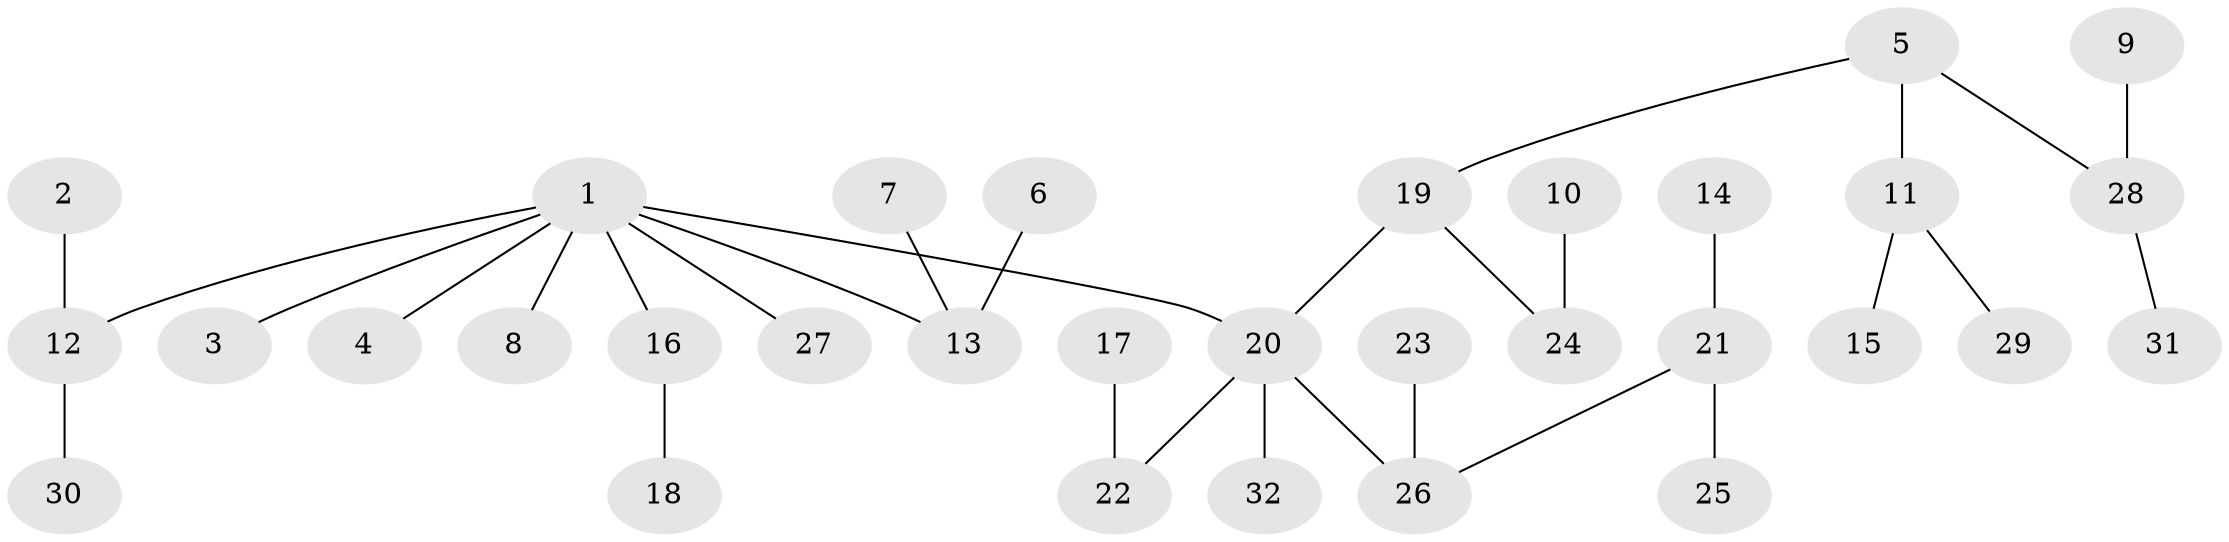 // original degree distribution, {5: 0.015873015873015872, 6: 0.015873015873015872, 7: 0.015873015873015872, 3: 0.1111111111111111, 1: 0.5238095238095238, 2: 0.2222222222222222, 4: 0.09523809523809523}
// Generated by graph-tools (version 1.1) at 2025/26/03/09/25 03:26:33]
// undirected, 32 vertices, 31 edges
graph export_dot {
graph [start="1"]
  node [color=gray90,style=filled];
  1;
  2;
  3;
  4;
  5;
  6;
  7;
  8;
  9;
  10;
  11;
  12;
  13;
  14;
  15;
  16;
  17;
  18;
  19;
  20;
  21;
  22;
  23;
  24;
  25;
  26;
  27;
  28;
  29;
  30;
  31;
  32;
  1 -- 3 [weight=1.0];
  1 -- 4 [weight=1.0];
  1 -- 8 [weight=1.0];
  1 -- 12 [weight=1.0];
  1 -- 13 [weight=1.0];
  1 -- 16 [weight=1.0];
  1 -- 20 [weight=1.0];
  1 -- 27 [weight=1.0];
  2 -- 12 [weight=1.0];
  5 -- 11 [weight=1.0];
  5 -- 19 [weight=1.0];
  5 -- 28 [weight=1.0];
  6 -- 13 [weight=1.0];
  7 -- 13 [weight=1.0];
  9 -- 28 [weight=1.0];
  10 -- 24 [weight=1.0];
  11 -- 15 [weight=1.0];
  11 -- 29 [weight=1.0];
  12 -- 30 [weight=1.0];
  14 -- 21 [weight=1.0];
  16 -- 18 [weight=1.0];
  17 -- 22 [weight=1.0];
  19 -- 20 [weight=1.0];
  19 -- 24 [weight=1.0];
  20 -- 22 [weight=1.0];
  20 -- 26 [weight=1.0];
  20 -- 32 [weight=1.0];
  21 -- 25 [weight=1.0];
  21 -- 26 [weight=1.0];
  23 -- 26 [weight=1.0];
  28 -- 31 [weight=1.0];
}
